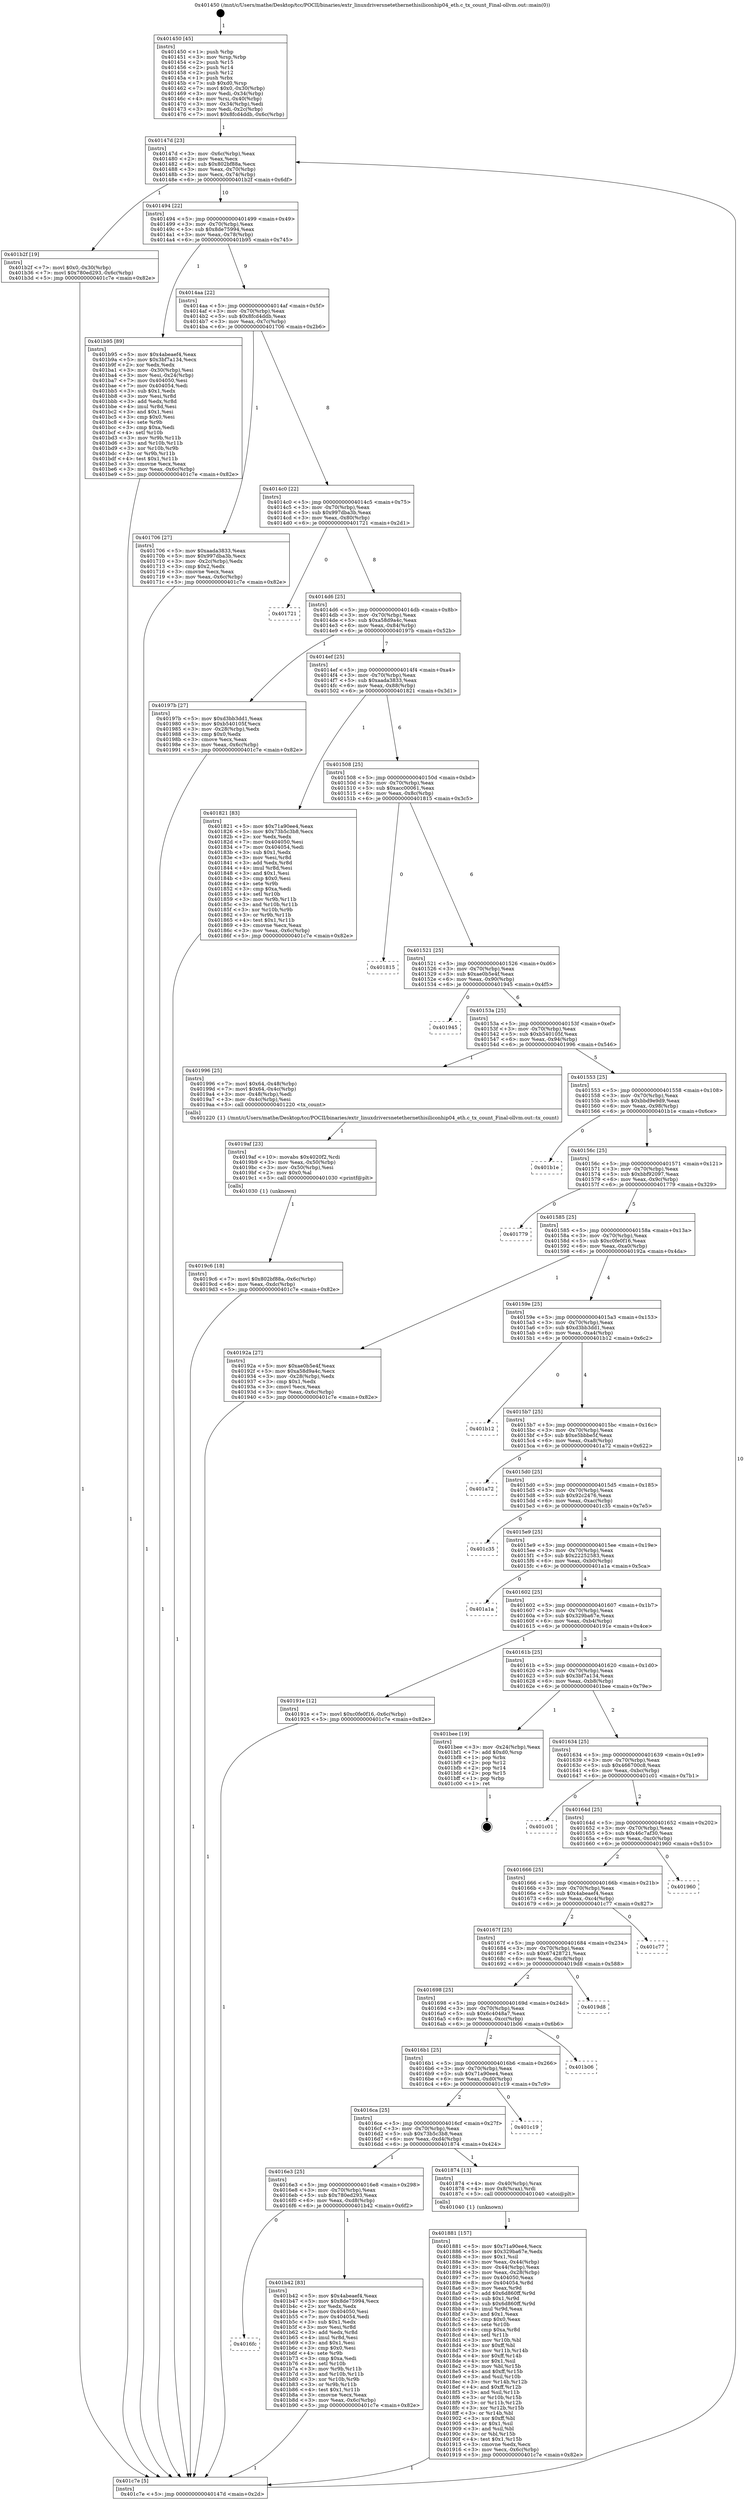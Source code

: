 digraph "0x401450" {
  label = "0x401450 (/mnt/c/Users/mathe/Desktop/tcc/POCII/binaries/extr_linuxdriversnetethernethisiliconhip04_eth.c_tx_count_Final-ollvm.out::main(0))"
  labelloc = "t"
  node[shape=record]

  Entry [label="",width=0.3,height=0.3,shape=circle,fillcolor=black,style=filled]
  "0x40147d" [label="{
     0x40147d [23]\l
     | [instrs]\l
     &nbsp;&nbsp;0x40147d \<+3\>: mov -0x6c(%rbp),%eax\l
     &nbsp;&nbsp;0x401480 \<+2\>: mov %eax,%ecx\l
     &nbsp;&nbsp;0x401482 \<+6\>: sub $0x802bf88a,%ecx\l
     &nbsp;&nbsp;0x401488 \<+3\>: mov %eax,-0x70(%rbp)\l
     &nbsp;&nbsp;0x40148b \<+3\>: mov %ecx,-0x74(%rbp)\l
     &nbsp;&nbsp;0x40148e \<+6\>: je 0000000000401b2f \<main+0x6df\>\l
  }"]
  "0x401b2f" [label="{
     0x401b2f [19]\l
     | [instrs]\l
     &nbsp;&nbsp;0x401b2f \<+7\>: movl $0x0,-0x30(%rbp)\l
     &nbsp;&nbsp;0x401b36 \<+7\>: movl $0x780ed293,-0x6c(%rbp)\l
     &nbsp;&nbsp;0x401b3d \<+5\>: jmp 0000000000401c7e \<main+0x82e\>\l
  }"]
  "0x401494" [label="{
     0x401494 [22]\l
     | [instrs]\l
     &nbsp;&nbsp;0x401494 \<+5\>: jmp 0000000000401499 \<main+0x49\>\l
     &nbsp;&nbsp;0x401499 \<+3\>: mov -0x70(%rbp),%eax\l
     &nbsp;&nbsp;0x40149c \<+5\>: sub $0x8de75994,%eax\l
     &nbsp;&nbsp;0x4014a1 \<+3\>: mov %eax,-0x78(%rbp)\l
     &nbsp;&nbsp;0x4014a4 \<+6\>: je 0000000000401b95 \<main+0x745\>\l
  }"]
  Exit [label="",width=0.3,height=0.3,shape=circle,fillcolor=black,style=filled,peripheries=2]
  "0x401b95" [label="{
     0x401b95 [89]\l
     | [instrs]\l
     &nbsp;&nbsp;0x401b95 \<+5\>: mov $0x4abeaef4,%eax\l
     &nbsp;&nbsp;0x401b9a \<+5\>: mov $0x3bf7a134,%ecx\l
     &nbsp;&nbsp;0x401b9f \<+2\>: xor %edx,%edx\l
     &nbsp;&nbsp;0x401ba1 \<+3\>: mov -0x30(%rbp),%esi\l
     &nbsp;&nbsp;0x401ba4 \<+3\>: mov %esi,-0x24(%rbp)\l
     &nbsp;&nbsp;0x401ba7 \<+7\>: mov 0x404050,%esi\l
     &nbsp;&nbsp;0x401bae \<+7\>: mov 0x404054,%edi\l
     &nbsp;&nbsp;0x401bb5 \<+3\>: sub $0x1,%edx\l
     &nbsp;&nbsp;0x401bb8 \<+3\>: mov %esi,%r8d\l
     &nbsp;&nbsp;0x401bbb \<+3\>: add %edx,%r8d\l
     &nbsp;&nbsp;0x401bbe \<+4\>: imul %r8d,%esi\l
     &nbsp;&nbsp;0x401bc2 \<+3\>: and $0x1,%esi\l
     &nbsp;&nbsp;0x401bc5 \<+3\>: cmp $0x0,%esi\l
     &nbsp;&nbsp;0x401bc8 \<+4\>: sete %r9b\l
     &nbsp;&nbsp;0x401bcc \<+3\>: cmp $0xa,%edi\l
     &nbsp;&nbsp;0x401bcf \<+4\>: setl %r10b\l
     &nbsp;&nbsp;0x401bd3 \<+3\>: mov %r9b,%r11b\l
     &nbsp;&nbsp;0x401bd6 \<+3\>: and %r10b,%r11b\l
     &nbsp;&nbsp;0x401bd9 \<+3\>: xor %r10b,%r9b\l
     &nbsp;&nbsp;0x401bdc \<+3\>: or %r9b,%r11b\l
     &nbsp;&nbsp;0x401bdf \<+4\>: test $0x1,%r11b\l
     &nbsp;&nbsp;0x401be3 \<+3\>: cmovne %ecx,%eax\l
     &nbsp;&nbsp;0x401be6 \<+3\>: mov %eax,-0x6c(%rbp)\l
     &nbsp;&nbsp;0x401be9 \<+5\>: jmp 0000000000401c7e \<main+0x82e\>\l
  }"]
  "0x4014aa" [label="{
     0x4014aa [22]\l
     | [instrs]\l
     &nbsp;&nbsp;0x4014aa \<+5\>: jmp 00000000004014af \<main+0x5f\>\l
     &nbsp;&nbsp;0x4014af \<+3\>: mov -0x70(%rbp),%eax\l
     &nbsp;&nbsp;0x4014b2 \<+5\>: sub $0x8fcd4ddb,%eax\l
     &nbsp;&nbsp;0x4014b7 \<+3\>: mov %eax,-0x7c(%rbp)\l
     &nbsp;&nbsp;0x4014ba \<+6\>: je 0000000000401706 \<main+0x2b6\>\l
  }"]
  "0x4016fc" [label="{
     0x4016fc\l
  }", style=dashed]
  "0x401706" [label="{
     0x401706 [27]\l
     | [instrs]\l
     &nbsp;&nbsp;0x401706 \<+5\>: mov $0xaada3833,%eax\l
     &nbsp;&nbsp;0x40170b \<+5\>: mov $0x997dba3b,%ecx\l
     &nbsp;&nbsp;0x401710 \<+3\>: mov -0x2c(%rbp),%edx\l
     &nbsp;&nbsp;0x401713 \<+3\>: cmp $0x2,%edx\l
     &nbsp;&nbsp;0x401716 \<+3\>: cmovne %ecx,%eax\l
     &nbsp;&nbsp;0x401719 \<+3\>: mov %eax,-0x6c(%rbp)\l
     &nbsp;&nbsp;0x40171c \<+5\>: jmp 0000000000401c7e \<main+0x82e\>\l
  }"]
  "0x4014c0" [label="{
     0x4014c0 [22]\l
     | [instrs]\l
     &nbsp;&nbsp;0x4014c0 \<+5\>: jmp 00000000004014c5 \<main+0x75\>\l
     &nbsp;&nbsp;0x4014c5 \<+3\>: mov -0x70(%rbp),%eax\l
     &nbsp;&nbsp;0x4014c8 \<+5\>: sub $0x997dba3b,%eax\l
     &nbsp;&nbsp;0x4014cd \<+3\>: mov %eax,-0x80(%rbp)\l
     &nbsp;&nbsp;0x4014d0 \<+6\>: je 0000000000401721 \<main+0x2d1\>\l
  }"]
  "0x401c7e" [label="{
     0x401c7e [5]\l
     | [instrs]\l
     &nbsp;&nbsp;0x401c7e \<+5\>: jmp 000000000040147d \<main+0x2d\>\l
  }"]
  "0x401450" [label="{
     0x401450 [45]\l
     | [instrs]\l
     &nbsp;&nbsp;0x401450 \<+1\>: push %rbp\l
     &nbsp;&nbsp;0x401451 \<+3\>: mov %rsp,%rbp\l
     &nbsp;&nbsp;0x401454 \<+2\>: push %r15\l
     &nbsp;&nbsp;0x401456 \<+2\>: push %r14\l
     &nbsp;&nbsp;0x401458 \<+2\>: push %r12\l
     &nbsp;&nbsp;0x40145a \<+1\>: push %rbx\l
     &nbsp;&nbsp;0x40145b \<+7\>: sub $0xd0,%rsp\l
     &nbsp;&nbsp;0x401462 \<+7\>: movl $0x0,-0x30(%rbp)\l
     &nbsp;&nbsp;0x401469 \<+3\>: mov %edi,-0x34(%rbp)\l
     &nbsp;&nbsp;0x40146c \<+4\>: mov %rsi,-0x40(%rbp)\l
     &nbsp;&nbsp;0x401470 \<+3\>: mov -0x34(%rbp),%edi\l
     &nbsp;&nbsp;0x401473 \<+3\>: mov %edi,-0x2c(%rbp)\l
     &nbsp;&nbsp;0x401476 \<+7\>: movl $0x8fcd4ddb,-0x6c(%rbp)\l
  }"]
  "0x401b42" [label="{
     0x401b42 [83]\l
     | [instrs]\l
     &nbsp;&nbsp;0x401b42 \<+5\>: mov $0x4abeaef4,%eax\l
     &nbsp;&nbsp;0x401b47 \<+5\>: mov $0x8de75994,%ecx\l
     &nbsp;&nbsp;0x401b4c \<+2\>: xor %edx,%edx\l
     &nbsp;&nbsp;0x401b4e \<+7\>: mov 0x404050,%esi\l
     &nbsp;&nbsp;0x401b55 \<+7\>: mov 0x404054,%edi\l
     &nbsp;&nbsp;0x401b5c \<+3\>: sub $0x1,%edx\l
     &nbsp;&nbsp;0x401b5f \<+3\>: mov %esi,%r8d\l
     &nbsp;&nbsp;0x401b62 \<+3\>: add %edx,%r8d\l
     &nbsp;&nbsp;0x401b65 \<+4\>: imul %r8d,%esi\l
     &nbsp;&nbsp;0x401b69 \<+3\>: and $0x1,%esi\l
     &nbsp;&nbsp;0x401b6c \<+3\>: cmp $0x0,%esi\l
     &nbsp;&nbsp;0x401b6f \<+4\>: sete %r9b\l
     &nbsp;&nbsp;0x401b73 \<+3\>: cmp $0xa,%edi\l
     &nbsp;&nbsp;0x401b76 \<+4\>: setl %r10b\l
     &nbsp;&nbsp;0x401b7a \<+3\>: mov %r9b,%r11b\l
     &nbsp;&nbsp;0x401b7d \<+3\>: and %r10b,%r11b\l
     &nbsp;&nbsp;0x401b80 \<+3\>: xor %r10b,%r9b\l
     &nbsp;&nbsp;0x401b83 \<+3\>: or %r9b,%r11b\l
     &nbsp;&nbsp;0x401b86 \<+4\>: test $0x1,%r11b\l
     &nbsp;&nbsp;0x401b8a \<+3\>: cmovne %ecx,%eax\l
     &nbsp;&nbsp;0x401b8d \<+3\>: mov %eax,-0x6c(%rbp)\l
     &nbsp;&nbsp;0x401b90 \<+5\>: jmp 0000000000401c7e \<main+0x82e\>\l
  }"]
  "0x401721" [label="{
     0x401721\l
  }", style=dashed]
  "0x4014d6" [label="{
     0x4014d6 [25]\l
     | [instrs]\l
     &nbsp;&nbsp;0x4014d6 \<+5\>: jmp 00000000004014db \<main+0x8b\>\l
     &nbsp;&nbsp;0x4014db \<+3\>: mov -0x70(%rbp),%eax\l
     &nbsp;&nbsp;0x4014de \<+5\>: sub $0xa58d9a4c,%eax\l
     &nbsp;&nbsp;0x4014e3 \<+6\>: mov %eax,-0x84(%rbp)\l
     &nbsp;&nbsp;0x4014e9 \<+6\>: je 000000000040197b \<main+0x52b\>\l
  }"]
  "0x4019c6" [label="{
     0x4019c6 [18]\l
     | [instrs]\l
     &nbsp;&nbsp;0x4019c6 \<+7\>: movl $0x802bf88a,-0x6c(%rbp)\l
     &nbsp;&nbsp;0x4019cd \<+6\>: mov %eax,-0xdc(%rbp)\l
     &nbsp;&nbsp;0x4019d3 \<+5\>: jmp 0000000000401c7e \<main+0x82e\>\l
  }"]
  "0x40197b" [label="{
     0x40197b [27]\l
     | [instrs]\l
     &nbsp;&nbsp;0x40197b \<+5\>: mov $0xd3bb3dd1,%eax\l
     &nbsp;&nbsp;0x401980 \<+5\>: mov $0xb540105f,%ecx\l
     &nbsp;&nbsp;0x401985 \<+3\>: mov -0x28(%rbp),%edx\l
     &nbsp;&nbsp;0x401988 \<+3\>: cmp $0x0,%edx\l
     &nbsp;&nbsp;0x40198b \<+3\>: cmove %ecx,%eax\l
     &nbsp;&nbsp;0x40198e \<+3\>: mov %eax,-0x6c(%rbp)\l
     &nbsp;&nbsp;0x401991 \<+5\>: jmp 0000000000401c7e \<main+0x82e\>\l
  }"]
  "0x4014ef" [label="{
     0x4014ef [25]\l
     | [instrs]\l
     &nbsp;&nbsp;0x4014ef \<+5\>: jmp 00000000004014f4 \<main+0xa4\>\l
     &nbsp;&nbsp;0x4014f4 \<+3\>: mov -0x70(%rbp),%eax\l
     &nbsp;&nbsp;0x4014f7 \<+5\>: sub $0xaada3833,%eax\l
     &nbsp;&nbsp;0x4014fc \<+6\>: mov %eax,-0x88(%rbp)\l
     &nbsp;&nbsp;0x401502 \<+6\>: je 0000000000401821 \<main+0x3d1\>\l
  }"]
  "0x4019af" [label="{
     0x4019af [23]\l
     | [instrs]\l
     &nbsp;&nbsp;0x4019af \<+10\>: movabs $0x4020f2,%rdi\l
     &nbsp;&nbsp;0x4019b9 \<+3\>: mov %eax,-0x50(%rbp)\l
     &nbsp;&nbsp;0x4019bc \<+3\>: mov -0x50(%rbp),%esi\l
     &nbsp;&nbsp;0x4019bf \<+2\>: mov $0x0,%al\l
     &nbsp;&nbsp;0x4019c1 \<+5\>: call 0000000000401030 \<printf@plt\>\l
     | [calls]\l
     &nbsp;&nbsp;0x401030 \{1\} (unknown)\l
  }"]
  "0x401821" [label="{
     0x401821 [83]\l
     | [instrs]\l
     &nbsp;&nbsp;0x401821 \<+5\>: mov $0x71a90ee4,%eax\l
     &nbsp;&nbsp;0x401826 \<+5\>: mov $0x73b5c3b8,%ecx\l
     &nbsp;&nbsp;0x40182b \<+2\>: xor %edx,%edx\l
     &nbsp;&nbsp;0x40182d \<+7\>: mov 0x404050,%esi\l
     &nbsp;&nbsp;0x401834 \<+7\>: mov 0x404054,%edi\l
     &nbsp;&nbsp;0x40183b \<+3\>: sub $0x1,%edx\l
     &nbsp;&nbsp;0x40183e \<+3\>: mov %esi,%r8d\l
     &nbsp;&nbsp;0x401841 \<+3\>: add %edx,%r8d\l
     &nbsp;&nbsp;0x401844 \<+4\>: imul %r8d,%esi\l
     &nbsp;&nbsp;0x401848 \<+3\>: and $0x1,%esi\l
     &nbsp;&nbsp;0x40184b \<+3\>: cmp $0x0,%esi\l
     &nbsp;&nbsp;0x40184e \<+4\>: sete %r9b\l
     &nbsp;&nbsp;0x401852 \<+3\>: cmp $0xa,%edi\l
     &nbsp;&nbsp;0x401855 \<+4\>: setl %r10b\l
     &nbsp;&nbsp;0x401859 \<+3\>: mov %r9b,%r11b\l
     &nbsp;&nbsp;0x40185c \<+3\>: and %r10b,%r11b\l
     &nbsp;&nbsp;0x40185f \<+3\>: xor %r10b,%r9b\l
     &nbsp;&nbsp;0x401862 \<+3\>: or %r9b,%r11b\l
     &nbsp;&nbsp;0x401865 \<+4\>: test $0x1,%r11b\l
     &nbsp;&nbsp;0x401869 \<+3\>: cmovne %ecx,%eax\l
     &nbsp;&nbsp;0x40186c \<+3\>: mov %eax,-0x6c(%rbp)\l
     &nbsp;&nbsp;0x40186f \<+5\>: jmp 0000000000401c7e \<main+0x82e\>\l
  }"]
  "0x401508" [label="{
     0x401508 [25]\l
     | [instrs]\l
     &nbsp;&nbsp;0x401508 \<+5\>: jmp 000000000040150d \<main+0xbd\>\l
     &nbsp;&nbsp;0x40150d \<+3\>: mov -0x70(%rbp),%eax\l
     &nbsp;&nbsp;0x401510 \<+5\>: sub $0xacc00061,%eax\l
     &nbsp;&nbsp;0x401515 \<+6\>: mov %eax,-0x8c(%rbp)\l
     &nbsp;&nbsp;0x40151b \<+6\>: je 0000000000401815 \<main+0x3c5\>\l
  }"]
  "0x401881" [label="{
     0x401881 [157]\l
     | [instrs]\l
     &nbsp;&nbsp;0x401881 \<+5\>: mov $0x71a90ee4,%ecx\l
     &nbsp;&nbsp;0x401886 \<+5\>: mov $0x329ba67e,%edx\l
     &nbsp;&nbsp;0x40188b \<+3\>: mov $0x1,%sil\l
     &nbsp;&nbsp;0x40188e \<+3\>: mov %eax,-0x44(%rbp)\l
     &nbsp;&nbsp;0x401891 \<+3\>: mov -0x44(%rbp),%eax\l
     &nbsp;&nbsp;0x401894 \<+3\>: mov %eax,-0x28(%rbp)\l
     &nbsp;&nbsp;0x401897 \<+7\>: mov 0x404050,%eax\l
     &nbsp;&nbsp;0x40189e \<+8\>: mov 0x404054,%r8d\l
     &nbsp;&nbsp;0x4018a6 \<+3\>: mov %eax,%r9d\l
     &nbsp;&nbsp;0x4018a9 \<+7\>: add $0x6d860ff,%r9d\l
     &nbsp;&nbsp;0x4018b0 \<+4\>: sub $0x1,%r9d\l
     &nbsp;&nbsp;0x4018b4 \<+7\>: sub $0x6d860ff,%r9d\l
     &nbsp;&nbsp;0x4018bb \<+4\>: imul %r9d,%eax\l
     &nbsp;&nbsp;0x4018bf \<+3\>: and $0x1,%eax\l
     &nbsp;&nbsp;0x4018c2 \<+3\>: cmp $0x0,%eax\l
     &nbsp;&nbsp;0x4018c5 \<+4\>: sete %r10b\l
     &nbsp;&nbsp;0x4018c9 \<+4\>: cmp $0xa,%r8d\l
     &nbsp;&nbsp;0x4018cd \<+4\>: setl %r11b\l
     &nbsp;&nbsp;0x4018d1 \<+3\>: mov %r10b,%bl\l
     &nbsp;&nbsp;0x4018d4 \<+3\>: xor $0xff,%bl\l
     &nbsp;&nbsp;0x4018d7 \<+3\>: mov %r11b,%r14b\l
     &nbsp;&nbsp;0x4018da \<+4\>: xor $0xff,%r14b\l
     &nbsp;&nbsp;0x4018de \<+4\>: xor $0x1,%sil\l
     &nbsp;&nbsp;0x4018e2 \<+3\>: mov %bl,%r15b\l
     &nbsp;&nbsp;0x4018e5 \<+4\>: and $0xff,%r15b\l
     &nbsp;&nbsp;0x4018e9 \<+3\>: and %sil,%r10b\l
     &nbsp;&nbsp;0x4018ec \<+3\>: mov %r14b,%r12b\l
     &nbsp;&nbsp;0x4018ef \<+4\>: and $0xff,%r12b\l
     &nbsp;&nbsp;0x4018f3 \<+3\>: and %sil,%r11b\l
     &nbsp;&nbsp;0x4018f6 \<+3\>: or %r10b,%r15b\l
     &nbsp;&nbsp;0x4018f9 \<+3\>: or %r11b,%r12b\l
     &nbsp;&nbsp;0x4018fc \<+3\>: xor %r12b,%r15b\l
     &nbsp;&nbsp;0x4018ff \<+3\>: or %r14b,%bl\l
     &nbsp;&nbsp;0x401902 \<+3\>: xor $0xff,%bl\l
     &nbsp;&nbsp;0x401905 \<+4\>: or $0x1,%sil\l
     &nbsp;&nbsp;0x401909 \<+3\>: and %sil,%bl\l
     &nbsp;&nbsp;0x40190c \<+3\>: or %bl,%r15b\l
     &nbsp;&nbsp;0x40190f \<+4\>: test $0x1,%r15b\l
     &nbsp;&nbsp;0x401913 \<+3\>: cmovne %edx,%ecx\l
     &nbsp;&nbsp;0x401916 \<+3\>: mov %ecx,-0x6c(%rbp)\l
     &nbsp;&nbsp;0x401919 \<+5\>: jmp 0000000000401c7e \<main+0x82e\>\l
  }"]
  "0x401815" [label="{
     0x401815\l
  }", style=dashed]
  "0x401521" [label="{
     0x401521 [25]\l
     | [instrs]\l
     &nbsp;&nbsp;0x401521 \<+5\>: jmp 0000000000401526 \<main+0xd6\>\l
     &nbsp;&nbsp;0x401526 \<+3\>: mov -0x70(%rbp),%eax\l
     &nbsp;&nbsp;0x401529 \<+5\>: sub $0xae0b5e4f,%eax\l
     &nbsp;&nbsp;0x40152e \<+6\>: mov %eax,-0x90(%rbp)\l
     &nbsp;&nbsp;0x401534 \<+6\>: je 0000000000401945 \<main+0x4f5\>\l
  }"]
  "0x4016e3" [label="{
     0x4016e3 [25]\l
     | [instrs]\l
     &nbsp;&nbsp;0x4016e3 \<+5\>: jmp 00000000004016e8 \<main+0x298\>\l
     &nbsp;&nbsp;0x4016e8 \<+3\>: mov -0x70(%rbp),%eax\l
     &nbsp;&nbsp;0x4016eb \<+5\>: sub $0x780ed293,%eax\l
     &nbsp;&nbsp;0x4016f0 \<+6\>: mov %eax,-0xd8(%rbp)\l
     &nbsp;&nbsp;0x4016f6 \<+6\>: je 0000000000401b42 \<main+0x6f2\>\l
  }"]
  "0x401945" [label="{
     0x401945\l
  }", style=dashed]
  "0x40153a" [label="{
     0x40153a [25]\l
     | [instrs]\l
     &nbsp;&nbsp;0x40153a \<+5\>: jmp 000000000040153f \<main+0xef\>\l
     &nbsp;&nbsp;0x40153f \<+3\>: mov -0x70(%rbp),%eax\l
     &nbsp;&nbsp;0x401542 \<+5\>: sub $0xb540105f,%eax\l
     &nbsp;&nbsp;0x401547 \<+6\>: mov %eax,-0x94(%rbp)\l
     &nbsp;&nbsp;0x40154d \<+6\>: je 0000000000401996 \<main+0x546\>\l
  }"]
  "0x401874" [label="{
     0x401874 [13]\l
     | [instrs]\l
     &nbsp;&nbsp;0x401874 \<+4\>: mov -0x40(%rbp),%rax\l
     &nbsp;&nbsp;0x401878 \<+4\>: mov 0x8(%rax),%rdi\l
     &nbsp;&nbsp;0x40187c \<+5\>: call 0000000000401040 \<atoi@plt\>\l
     | [calls]\l
     &nbsp;&nbsp;0x401040 \{1\} (unknown)\l
  }"]
  "0x401996" [label="{
     0x401996 [25]\l
     | [instrs]\l
     &nbsp;&nbsp;0x401996 \<+7\>: movl $0x64,-0x48(%rbp)\l
     &nbsp;&nbsp;0x40199d \<+7\>: movl $0x64,-0x4c(%rbp)\l
     &nbsp;&nbsp;0x4019a4 \<+3\>: mov -0x48(%rbp),%edi\l
     &nbsp;&nbsp;0x4019a7 \<+3\>: mov -0x4c(%rbp),%esi\l
     &nbsp;&nbsp;0x4019aa \<+5\>: call 0000000000401220 \<tx_count\>\l
     | [calls]\l
     &nbsp;&nbsp;0x401220 \{1\} (/mnt/c/Users/mathe/Desktop/tcc/POCII/binaries/extr_linuxdriversnetethernethisiliconhip04_eth.c_tx_count_Final-ollvm.out::tx_count)\l
  }"]
  "0x401553" [label="{
     0x401553 [25]\l
     | [instrs]\l
     &nbsp;&nbsp;0x401553 \<+5\>: jmp 0000000000401558 \<main+0x108\>\l
     &nbsp;&nbsp;0x401558 \<+3\>: mov -0x70(%rbp),%eax\l
     &nbsp;&nbsp;0x40155b \<+5\>: sub $0xbbd9e9d9,%eax\l
     &nbsp;&nbsp;0x401560 \<+6\>: mov %eax,-0x98(%rbp)\l
     &nbsp;&nbsp;0x401566 \<+6\>: je 0000000000401b1e \<main+0x6ce\>\l
  }"]
  "0x4016ca" [label="{
     0x4016ca [25]\l
     | [instrs]\l
     &nbsp;&nbsp;0x4016ca \<+5\>: jmp 00000000004016cf \<main+0x27f\>\l
     &nbsp;&nbsp;0x4016cf \<+3\>: mov -0x70(%rbp),%eax\l
     &nbsp;&nbsp;0x4016d2 \<+5\>: sub $0x73b5c3b8,%eax\l
     &nbsp;&nbsp;0x4016d7 \<+6\>: mov %eax,-0xd4(%rbp)\l
     &nbsp;&nbsp;0x4016dd \<+6\>: je 0000000000401874 \<main+0x424\>\l
  }"]
  "0x401b1e" [label="{
     0x401b1e\l
  }", style=dashed]
  "0x40156c" [label="{
     0x40156c [25]\l
     | [instrs]\l
     &nbsp;&nbsp;0x40156c \<+5\>: jmp 0000000000401571 \<main+0x121\>\l
     &nbsp;&nbsp;0x401571 \<+3\>: mov -0x70(%rbp),%eax\l
     &nbsp;&nbsp;0x401574 \<+5\>: sub $0xbbf92097,%eax\l
     &nbsp;&nbsp;0x401579 \<+6\>: mov %eax,-0x9c(%rbp)\l
     &nbsp;&nbsp;0x40157f \<+6\>: je 0000000000401779 \<main+0x329\>\l
  }"]
  "0x401c19" [label="{
     0x401c19\l
  }", style=dashed]
  "0x401779" [label="{
     0x401779\l
  }", style=dashed]
  "0x401585" [label="{
     0x401585 [25]\l
     | [instrs]\l
     &nbsp;&nbsp;0x401585 \<+5\>: jmp 000000000040158a \<main+0x13a\>\l
     &nbsp;&nbsp;0x40158a \<+3\>: mov -0x70(%rbp),%eax\l
     &nbsp;&nbsp;0x40158d \<+5\>: sub $0xc0fe0f16,%eax\l
     &nbsp;&nbsp;0x401592 \<+6\>: mov %eax,-0xa0(%rbp)\l
     &nbsp;&nbsp;0x401598 \<+6\>: je 000000000040192a \<main+0x4da\>\l
  }"]
  "0x4016b1" [label="{
     0x4016b1 [25]\l
     | [instrs]\l
     &nbsp;&nbsp;0x4016b1 \<+5\>: jmp 00000000004016b6 \<main+0x266\>\l
     &nbsp;&nbsp;0x4016b6 \<+3\>: mov -0x70(%rbp),%eax\l
     &nbsp;&nbsp;0x4016b9 \<+5\>: sub $0x71a90ee4,%eax\l
     &nbsp;&nbsp;0x4016be \<+6\>: mov %eax,-0xd0(%rbp)\l
     &nbsp;&nbsp;0x4016c4 \<+6\>: je 0000000000401c19 \<main+0x7c9\>\l
  }"]
  "0x40192a" [label="{
     0x40192a [27]\l
     | [instrs]\l
     &nbsp;&nbsp;0x40192a \<+5\>: mov $0xae0b5e4f,%eax\l
     &nbsp;&nbsp;0x40192f \<+5\>: mov $0xa58d9a4c,%ecx\l
     &nbsp;&nbsp;0x401934 \<+3\>: mov -0x28(%rbp),%edx\l
     &nbsp;&nbsp;0x401937 \<+3\>: cmp $0x1,%edx\l
     &nbsp;&nbsp;0x40193a \<+3\>: cmovl %ecx,%eax\l
     &nbsp;&nbsp;0x40193d \<+3\>: mov %eax,-0x6c(%rbp)\l
     &nbsp;&nbsp;0x401940 \<+5\>: jmp 0000000000401c7e \<main+0x82e\>\l
  }"]
  "0x40159e" [label="{
     0x40159e [25]\l
     | [instrs]\l
     &nbsp;&nbsp;0x40159e \<+5\>: jmp 00000000004015a3 \<main+0x153\>\l
     &nbsp;&nbsp;0x4015a3 \<+3\>: mov -0x70(%rbp),%eax\l
     &nbsp;&nbsp;0x4015a6 \<+5\>: sub $0xd3bb3dd1,%eax\l
     &nbsp;&nbsp;0x4015ab \<+6\>: mov %eax,-0xa4(%rbp)\l
     &nbsp;&nbsp;0x4015b1 \<+6\>: je 0000000000401b12 \<main+0x6c2\>\l
  }"]
  "0x401b06" [label="{
     0x401b06\l
  }", style=dashed]
  "0x401b12" [label="{
     0x401b12\l
  }", style=dashed]
  "0x4015b7" [label="{
     0x4015b7 [25]\l
     | [instrs]\l
     &nbsp;&nbsp;0x4015b7 \<+5\>: jmp 00000000004015bc \<main+0x16c\>\l
     &nbsp;&nbsp;0x4015bc \<+3\>: mov -0x70(%rbp),%eax\l
     &nbsp;&nbsp;0x4015bf \<+5\>: sub $0xe5bbbe5f,%eax\l
     &nbsp;&nbsp;0x4015c4 \<+6\>: mov %eax,-0xa8(%rbp)\l
     &nbsp;&nbsp;0x4015ca \<+6\>: je 0000000000401a72 \<main+0x622\>\l
  }"]
  "0x401698" [label="{
     0x401698 [25]\l
     | [instrs]\l
     &nbsp;&nbsp;0x401698 \<+5\>: jmp 000000000040169d \<main+0x24d\>\l
     &nbsp;&nbsp;0x40169d \<+3\>: mov -0x70(%rbp),%eax\l
     &nbsp;&nbsp;0x4016a0 \<+5\>: sub $0x6c4048a7,%eax\l
     &nbsp;&nbsp;0x4016a5 \<+6\>: mov %eax,-0xcc(%rbp)\l
     &nbsp;&nbsp;0x4016ab \<+6\>: je 0000000000401b06 \<main+0x6b6\>\l
  }"]
  "0x401a72" [label="{
     0x401a72\l
  }", style=dashed]
  "0x4015d0" [label="{
     0x4015d0 [25]\l
     | [instrs]\l
     &nbsp;&nbsp;0x4015d0 \<+5\>: jmp 00000000004015d5 \<main+0x185\>\l
     &nbsp;&nbsp;0x4015d5 \<+3\>: mov -0x70(%rbp),%eax\l
     &nbsp;&nbsp;0x4015d8 \<+5\>: sub $0x92c2476,%eax\l
     &nbsp;&nbsp;0x4015dd \<+6\>: mov %eax,-0xac(%rbp)\l
     &nbsp;&nbsp;0x4015e3 \<+6\>: je 0000000000401c35 \<main+0x7e5\>\l
  }"]
  "0x4019d8" [label="{
     0x4019d8\l
  }", style=dashed]
  "0x401c35" [label="{
     0x401c35\l
  }", style=dashed]
  "0x4015e9" [label="{
     0x4015e9 [25]\l
     | [instrs]\l
     &nbsp;&nbsp;0x4015e9 \<+5\>: jmp 00000000004015ee \<main+0x19e\>\l
     &nbsp;&nbsp;0x4015ee \<+3\>: mov -0x70(%rbp),%eax\l
     &nbsp;&nbsp;0x4015f1 \<+5\>: sub $0x22252583,%eax\l
     &nbsp;&nbsp;0x4015f6 \<+6\>: mov %eax,-0xb0(%rbp)\l
     &nbsp;&nbsp;0x4015fc \<+6\>: je 0000000000401a1a \<main+0x5ca\>\l
  }"]
  "0x40167f" [label="{
     0x40167f [25]\l
     | [instrs]\l
     &nbsp;&nbsp;0x40167f \<+5\>: jmp 0000000000401684 \<main+0x234\>\l
     &nbsp;&nbsp;0x401684 \<+3\>: mov -0x70(%rbp),%eax\l
     &nbsp;&nbsp;0x401687 \<+5\>: sub $0x67428721,%eax\l
     &nbsp;&nbsp;0x40168c \<+6\>: mov %eax,-0xc8(%rbp)\l
     &nbsp;&nbsp;0x401692 \<+6\>: je 00000000004019d8 \<main+0x588\>\l
  }"]
  "0x401a1a" [label="{
     0x401a1a\l
  }", style=dashed]
  "0x401602" [label="{
     0x401602 [25]\l
     | [instrs]\l
     &nbsp;&nbsp;0x401602 \<+5\>: jmp 0000000000401607 \<main+0x1b7\>\l
     &nbsp;&nbsp;0x401607 \<+3\>: mov -0x70(%rbp),%eax\l
     &nbsp;&nbsp;0x40160a \<+5\>: sub $0x329ba67e,%eax\l
     &nbsp;&nbsp;0x40160f \<+6\>: mov %eax,-0xb4(%rbp)\l
     &nbsp;&nbsp;0x401615 \<+6\>: je 000000000040191e \<main+0x4ce\>\l
  }"]
  "0x401c77" [label="{
     0x401c77\l
  }", style=dashed]
  "0x40191e" [label="{
     0x40191e [12]\l
     | [instrs]\l
     &nbsp;&nbsp;0x40191e \<+7\>: movl $0xc0fe0f16,-0x6c(%rbp)\l
     &nbsp;&nbsp;0x401925 \<+5\>: jmp 0000000000401c7e \<main+0x82e\>\l
  }"]
  "0x40161b" [label="{
     0x40161b [25]\l
     | [instrs]\l
     &nbsp;&nbsp;0x40161b \<+5\>: jmp 0000000000401620 \<main+0x1d0\>\l
     &nbsp;&nbsp;0x401620 \<+3\>: mov -0x70(%rbp),%eax\l
     &nbsp;&nbsp;0x401623 \<+5\>: sub $0x3bf7a134,%eax\l
     &nbsp;&nbsp;0x401628 \<+6\>: mov %eax,-0xb8(%rbp)\l
     &nbsp;&nbsp;0x40162e \<+6\>: je 0000000000401bee \<main+0x79e\>\l
  }"]
  "0x401666" [label="{
     0x401666 [25]\l
     | [instrs]\l
     &nbsp;&nbsp;0x401666 \<+5\>: jmp 000000000040166b \<main+0x21b\>\l
     &nbsp;&nbsp;0x40166b \<+3\>: mov -0x70(%rbp),%eax\l
     &nbsp;&nbsp;0x40166e \<+5\>: sub $0x4abeaef4,%eax\l
     &nbsp;&nbsp;0x401673 \<+6\>: mov %eax,-0xc4(%rbp)\l
     &nbsp;&nbsp;0x401679 \<+6\>: je 0000000000401c77 \<main+0x827\>\l
  }"]
  "0x401bee" [label="{
     0x401bee [19]\l
     | [instrs]\l
     &nbsp;&nbsp;0x401bee \<+3\>: mov -0x24(%rbp),%eax\l
     &nbsp;&nbsp;0x401bf1 \<+7\>: add $0xd0,%rsp\l
     &nbsp;&nbsp;0x401bf8 \<+1\>: pop %rbx\l
     &nbsp;&nbsp;0x401bf9 \<+2\>: pop %r12\l
     &nbsp;&nbsp;0x401bfb \<+2\>: pop %r14\l
     &nbsp;&nbsp;0x401bfd \<+2\>: pop %r15\l
     &nbsp;&nbsp;0x401bff \<+1\>: pop %rbp\l
     &nbsp;&nbsp;0x401c00 \<+1\>: ret\l
  }"]
  "0x401634" [label="{
     0x401634 [25]\l
     | [instrs]\l
     &nbsp;&nbsp;0x401634 \<+5\>: jmp 0000000000401639 \<main+0x1e9\>\l
     &nbsp;&nbsp;0x401639 \<+3\>: mov -0x70(%rbp),%eax\l
     &nbsp;&nbsp;0x40163c \<+5\>: sub $0x466700c8,%eax\l
     &nbsp;&nbsp;0x401641 \<+6\>: mov %eax,-0xbc(%rbp)\l
     &nbsp;&nbsp;0x401647 \<+6\>: je 0000000000401c01 \<main+0x7b1\>\l
  }"]
  "0x401960" [label="{
     0x401960\l
  }", style=dashed]
  "0x401c01" [label="{
     0x401c01\l
  }", style=dashed]
  "0x40164d" [label="{
     0x40164d [25]\l
     | [instrs]\l
     &nbsp;&nbsp;0x40164d \<+5\>: jmp 0000000000401652 \<main+0x202\>\l
     &nbsp;&nbsp;0x401652 \<+3\>: mov -0x70(%rbp),%eax\l
     &nbsp;&nbsp;0x401655 \<+5\>: sub $0x46c7af30,%eax\l
     &nbsp;&nbsp;0x40165a \<+6\>: mov %eax,-0xc0(%rbp)\l
     &nbsp;&nbsp;0x401660 \<+6\>: je 0000000000401960 \<main+0x510\>\l
  }"]
  Entry -> "0x401450" [label=" 1"]
  "0x40147d" -> "0x401b2f" [label=" 1"]
  "0x40147d" -> "0x401494" [label=" 10"]
  "0x401bee" -> Exit [label=" 1"]
  "0x401494" -> "0x401b95" [label=" 1"]
  "0x401494" -> "0x4014aa" [label=" 9"]
  "0x401b95" -> "0x401c7e" [label=" 1"]
  "0x4014aa" -> "0x401706" [label=" 1"]
  "0x4014aa" -> "0x4014c0" [label=" 8"]
  "0x401706" -> "0x401c7e" [label=" 1"]
  "0x401450" -> "0x40147d" [label=" 1"]
  "0x401c7e" -> "0x40147d" [label=" 10"]
  "0x401b42" -> "0x401c7e" [label=" 1"]
  "0x4014c0" -> "0x401721" [label=" 0"]
  "0x4014c0" -> "0x4014d6" [label=" 8"]
  "0x4016e3" -> "0x4016fc" [label=" 0"]
  "0x4014d6" -> "0x40197b" [label=" 1"]
  "0x4014d6" -> "0x4014ef" [label=" 7"]
  "0x4016e3" -> "0x401b42" [label=" 1"]
  "0x4014ef" -> "0x401821" [label=" 1"]
  "0x4014ef" -> "0x401508" [label=" 6"]
  "0x401821" -> "0x401c7e" [label=" 1"]
  "0x401b2f" -> "0x401c7e" [label=" 1"]
  "0x401508" -> "0x401815" [label=" 0"]
  "0x401508" -> "0x401521" [label=" 6"]
  "0x4019c6" -> "0x401c7e" [label=" 1"]
  "0x401521" -> "0x401945" [label=" 0"]
  "0x401521" -> "0x40153a" [label=" 6"]
  "0x4019af" -> "0x4019c6" [label=" 1"]
  "0x40153a" -> "0x401996" [label=" 1"]
  "0x40153a" -> "0x401553" [label=" 5"]
  "0x401996" -> "0x4019af" [label=" 1"]
  "0x401553" -> "0x401b1e" [label=" 0"]
  "0x401553" -> "0x40156c" [label=" 5"]
  "0x40192a" -> "0x401c7e" [label=" 1"]
  "0x40156c" -> "0x401779" [label=" 0"]
  "0x40156c" -> "0x401585" [label=" 5"]
  "0x40191e" -> "0x401c7e" [label=" 1"]
  "0x401585" -> "0x40192a" [label=" 1"]
  "0x401585" -> "0x40159e" [label=" 4"]
  "0x401874" -> "0x401881" [label=" 1"]
  "0x40159e" -> "0x401b12" [label=" 0"]
  "0x40159e" -> "0x4015b7" [label=" 4"]
  "0x4016ca" -> "0x4016e3" [label=" 1"]
  "0x4015b7" -> "0x401a72" [label=" 0"]
  "0x4015b7" -> "0x4015d0" [label=" 4"]
  "0x40197b" -> "0x401c7e" [label=" 1"]
  "0x4015d0" -> "0x401c35" [label=" 0"]
  "0x4015d0" -> "0x4015e9" [label=" 4"]
  "0x4016b1" -> "0x4016ca" [label=" 2"]
  "0x4015e9" -> "0x401a1a" [label=" 0"]
  "0x4015e9" -> "0x401602" [label=" 4"]
  "0x401881" -> "0x401c7e" [label=" 1"]
  "0x401602" -> "0x40191e" [label=" 1"]
  "0x401602" -> "0x40161b" [label=" 3"]
  "0x401698" -> "0x4016b1" [label=" 2"]
  "0x40161b" -> "0x401bee" [label=" 1"]
  "0x40161b" -> "0x401634" [label=" 2"]
  "0x4016ca" -> "0x401874" [label=" 1"]
  "0x401634" -> "0x401c01" [label=" 0"]
  "0x401634" -> "0x40164d" [label=" 2"]
  "0x40167f" -> "0x401698" [label=" 2"]
  "0x40164d" -> "0x401960" [label=" 0"]
  "0x40164d" -> "0x401666" [label=" 2"]
  "0x401698" -> "0x401b06" [label=" 0"]
  "0x401666" -> "0x401c77" [label=" 0"]
  "0x401666" -> "0x40167f" [label=" 2"]
  "0x4016b1" -> "0x401c19" [label=" 0"]
  "0x40167f" -> "0x4019d8" [label=" 0"]
}
